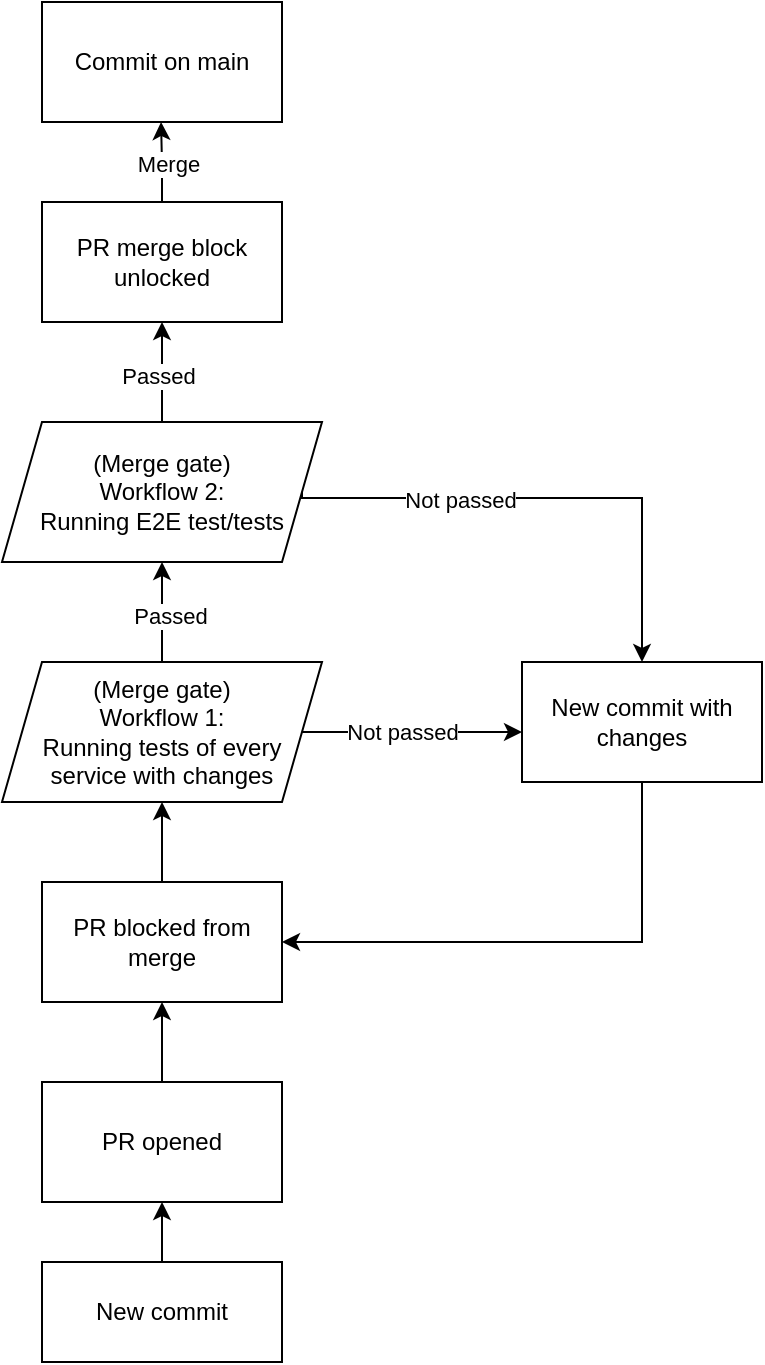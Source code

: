 <mxfile version="24.8.3">
  <diagram name="Strona-1" id="0rxzClErRg4FRIJjoY4H">
    <mxGraphModel dx="1104" dy="622" grid="1" gridSize="10" guides="1" tooltips="1" connect="1" arrows="1" fold="1" page="1" pageScale="1" pageWidth="850" pageHeight="1100" math="0" shadow="0">
      <root>
        <mxCell id="0" />
        <mxCell id="1" parent="0" />
        <mxCell id="hI-XZIwANa7J9hPfzNEB-29" style="edgeStyle=orthogonalEdgeStyle;rounded=0;orthogonalLoop=1;jettySize=auto;html=1;exitX=1;exitY=0.5;exitDx=0;exitDy=0;entryX=0.5;entryY=0;entryDx=0;entryDy=0;" edge="1" parent="1" source="hI-XZIwANa7J9hPfzNEB-7" target="hI-XZIwANa7J9hPfzNEB-33">
          <mxGeometry relative="1" as="geometry">
            <mxPoint x="530" y="298" as="sourcePoint" />
            <mxPoint x="600" y="340" as="targetPoint" />
            <Array as="points">
              <mxPoint x="490" y="288" />
              <mxPoint x="660" y="288" />
            </Array>
          </mxGeometry>
        </mxCell>
        <mxCell id="hI-XZIwANa7J9hPfzNEB-37" value="Not passed" style="edgeLabel;html=1;align=center;verticalAlign=middle;resizable=0;points=[];" vertex="1" connectable="0" parent="hI-XZIwANa7J9hPfzNEB-29">
          <mxGeometry x="-0.357" y="-1" relative="1" as="geometry">
            <mxPoint as="offset" />
          </mxGeometry>
        </mxCell>
        <mxCell id="hI-XZIwANa7J9hPfzNEB-31" style="edgeStyle=orthogonalEdgeStyle;rounded=0;orthogonalLoop=1;jettySize=auto;html=1;exitX=0.5;exitY=0;exitDx=0;exitDy=0;entryX=0.5;entryY=1;entryDx=0;entryDy=0;" edge="1" parent="1" source="hI-XZIwANa7J9hPfzNEB-7" target="hI-XZIwANa7J9hPfzNEB-25">
          <mxGeometry relative="1" as="geometry" />
        </mxCell>
        <mxCell id="hI-XZIwANa7J9hPfzNEB-32" value="Passed" style="edgeLabel;html=1;align=center;verticalAlign=middle;resizable=0;points=[];" vertex="1" connectable="0" parent="hI-XZIwANa7J9hPfzNEB-31">
          <mxGeometry x="-0.076" y="2" relative="1" as="geometry">
            <mxPoint as="offset" />
          </mxGeometry>
        </mxCell>
        <mxCell id="hI-XZIwANa7J9hPfzNEB-7" value="(Merge gate)&lt;div&gt;Workflow 2:&lt;br&gt;&lt;div&gt;Running E2E test/tests&lt;/div&gt;&lt;/div&gt;" style="shape=parallelogram;perimeter=parallelogramPerimeter;whiteSpace=wrap;html=1;fixedSize=1;" vertex="1" parent="1">
          <mxGeometry x="340" y="250" width="160" height="70" as="geometry" />
        </mxCell>
        <mxCell id="hI-XZIwANa7J9hPfzNEB-21" style="edgeStyle=orthogonalEdgeStyle;rounded=0;orthogonalLoop=1;jettySize=auto;html=1;exitX=0.5;exitY=0;exitDx=0;exitDy=0;entryX=0.5;entryY=1;entryDx=0;entryDy=0;" edge="1" parent="1" source="hI-XZIwANa7J9hPfzNEB-6" target="hI-XZIwANa7J9hPfzNEB-7">
          <mxGeometry relative="1" as="geometry" />
        </mxCell>
        <mxCell id="hI-XZIwANa7J9hPfzNEB-22" value="Passed" style="edgeLabel;html=1;align=center;verticalAlign=middle;resizable=0;points=[];" vertex="1" connectable="0" parent="hI-XZIwANa7J9hPfzNEB-21">
          <mxGeometry x="-0.071" y="-4" relative="1" as="geometry">
            <mxPoint as="offset" />
          </mxGeometry>
        </mxCell>
        <mxCell id="hI-XZIwANa7J9hPfzNEB-35" value="" style="edgeStyle=orthogonalEdgeStyle;rounded=0;orthogonalLoop=1;jettySize=auto;html=1;" edge="1" parent="1" source="hI-XZIwANa7J9hPfzNEB-6" target="hI-XZIwANa7J9hPfzNEB-33">
          <mxGeometry relative="1" as="geometry">
            <Array as="points">
              <mxPoint x="560" y="405" />
              <mxPoint x="560" y="405" />
            </Array>
          </mxGeometry>
        </mxCell>
        <mxCell id="hI-XZIwANa7J9hPfzNEB-38" value="Not passed" style="edgeLabel;html=1;align=center;verticalAlign=middle;resizable=0;points=[];" vertex="1" connectable="0" parent="hI-XZIwANa7J9hPfzNEB-35">
          <mxGeometry x="-0.206" y="-1" relative="1" as="geometry">
            <mxPoint x="6" y="-1" as="offset" />
          </mxGeometry>
        </mxCell>
        <mxCell id="hI-XZIwANa7J9hPfzNEB-6" value="(Merge gate)&lt;div&gt;Workflow 1:&lt;br&gt;&lt;div&gt;Running tests of every service with changes&lt;/div&gt;&lt;/div&gt;" style="shape=parallelogram;perimeter=parallelogramPerimeter;whiteSpace=wrap;html=1;fixedSize=1;" vertex="1" parent="1">
          <mxGeometry x="340" y="370" width="160" height="70" as="geometry" />
        </mxCell>
        <mxCell id="hI-XZIwANa7J9hPfzNEB-15" style="edgeStyle=orthogonalEdgeStyle;rounded=0;orthogonalLoop=1;jettySize=auto;html=1;exitX=0.5;exitY=0;exitDx=0;exitDy=0;entryX=0.5;entryY=1;entryDx=0;entryDy=0;" edge="1" parent="1" source="hI-XZIwANa7J9hPfzNEB-9" target="hI-XZIwANa7J9hPfzNEB-14">
          <mxGeometry relative="1" as="geometry" />
        </mxCell>
        <mxCell id="hI-XZIwANa7J9hPfzNEB-9" value="PR opened" style="rounded=0;whiteSpace=wrap;html=1;" vertex="1" parent="1">
          <mxGeometry x="360" y="580" width="120" height="60" as="geometry" />
        </mxCell>
        <mxCell id="hI-XZIwANa7J9hPfzNEB-13" style="edgeStyle=orthogonalEdgeStyle;rounded=0;orthogonalLoop=1;jettySize=auto;html=1;exitX=0.5;exitY=0;exitDx=0;exitDy=0;entryX=0.5;entryY=1;entryDx=0;entryDy=0;" edge="1" parent="1" source="hI-XZIwANa7J9hPfzNEB-1" target="hI-XZIwANa7J9hPfzNEB-9">
          <mxGeometry relative="1" as="geometry" />
        </mxCell>
        <mxCell id="hI-XZIwANa7J9hPfzNEB-1" value="New commit" style="rounded=0;whiteSpace=wrap;html=1;" vertex="1" parent="1">
          <mxGeometry x="360" y="670" width="120" height="50" as="geometry" />
        </mxCell>
        <mxCell id="hI-XZIwANa7J9hPfzNEB-16" style="edgeStyle=orthogonalEdgeStyle;rounded=0;orthogonalLoop=1;jettySize=auto;html=1;exitX=0.5;exitY=0;exitDx=0;exitDy=0;entryX=0.5;entryY=1;entryDx=0;entryDy=0;" edge="1" parent="1" source="hI-XZIwANa7J9hPfzNEB-14" target="hI-XZIwANa7J9hPfzNEB-6">
          <mxGeometry relative="1" as="geometry" />
        </mxCell>
        <mxCell id="hI-XZIwANa7J9hPfzNEB-14" value="PR blocked from merge" style="rounded=0;whiteSpace=wrap;html=1;" vertex="1" parent="1">
          <mxGeometry x="360" y="480" width="120" height="60" as="geometry" />
        </mxCell>
        <mxCell id="hI-XZIwANa7J9hPfzNEB-26" style="edgeStyle=orthogonalEdgeStyle;rounded=0;orthogonalLoop=1;jettySize=auto;html=1;exitX=0.5;exitY=0;exitDx=0;exitDy=0;" edge="1" parent="1" source="hI-XZIwANa7J9hPfzNEB-25">
          <mxGeometry relative="1" as="geometry">
            <mxPoint x="419.529" y="100.0" as="targetPoint" />
          </mxGeometry>
        </mxCell>
        <mxCell id="hI-XZIwANa7J9hPfzNEB-27" value="Merge" style="edgeLabel;html=1;align=center;verticalAlign=middle;resizable=0;points=[];" vertex="1" connectable="0" parent="hI-XZIwANa7J9hPfzNEB-26">
          <mxGeometry x="-0.034" y="3" relative="1" as="geometry">
            <mxPoint as="offset" />
          </mxGeometry>
        </mxCell>
        <mxCell id="hI-XZIwANa7J9hPfzNEB-25" value="PR merge block unlocked" style="rounded=0;whiteSpace=wrap;html=1;" vertex="1" parent="1">
          <mxGeometry x="360" y="140" width="120" height="60" as="geometry" />
        </mxCell>
        <mxCell id="hI-XZIwANa7J9hPfzNEB-28" value="Commit on main" style="rounded=0;whiteSpace=wrap;html=1;" vertex="1" parent="1">
          <mxGeometry x="360" y="40" width="120" height="60" as="geometry" />
        </mxCell>
        <mxCell id="hI-XZIwANa7J9hPfzNEB-36" style="edgeStyle=orthogonalEdgeStyle;rounded=0;orthogonalLoop=1;jettySize=auto;html=1;exitX=0.5;exitY=1;exitDx=0;exitDy=0;entryX=1;entryY=0.5;entryDx=0;entryDy=0;" edge="1" parent="1" source="hI-XZIwANa7J9hPfzNEB-33" target="hI-XZIwANa7J9hPfzNEB-14">
          <mxGeometry relative="1" as="geometry">
            <mxPoint x="659.529" y="510" as="targetPoint" />
          </mxGeometry>
        </mxCell>
        <mxCell id="hI-XZIwANa7J9hPfzNEB-33" value="New commit with changes" style="rounded=0;whiteSpace=wrap;html=1;" vertex="1" parent="1">
          <mxGeometry x="600" y="370" width="120" height="60" as="geometry" />
        </mxCell>
      </root>
    </mxGraphModel>
  </diagram>
</mxfile>
